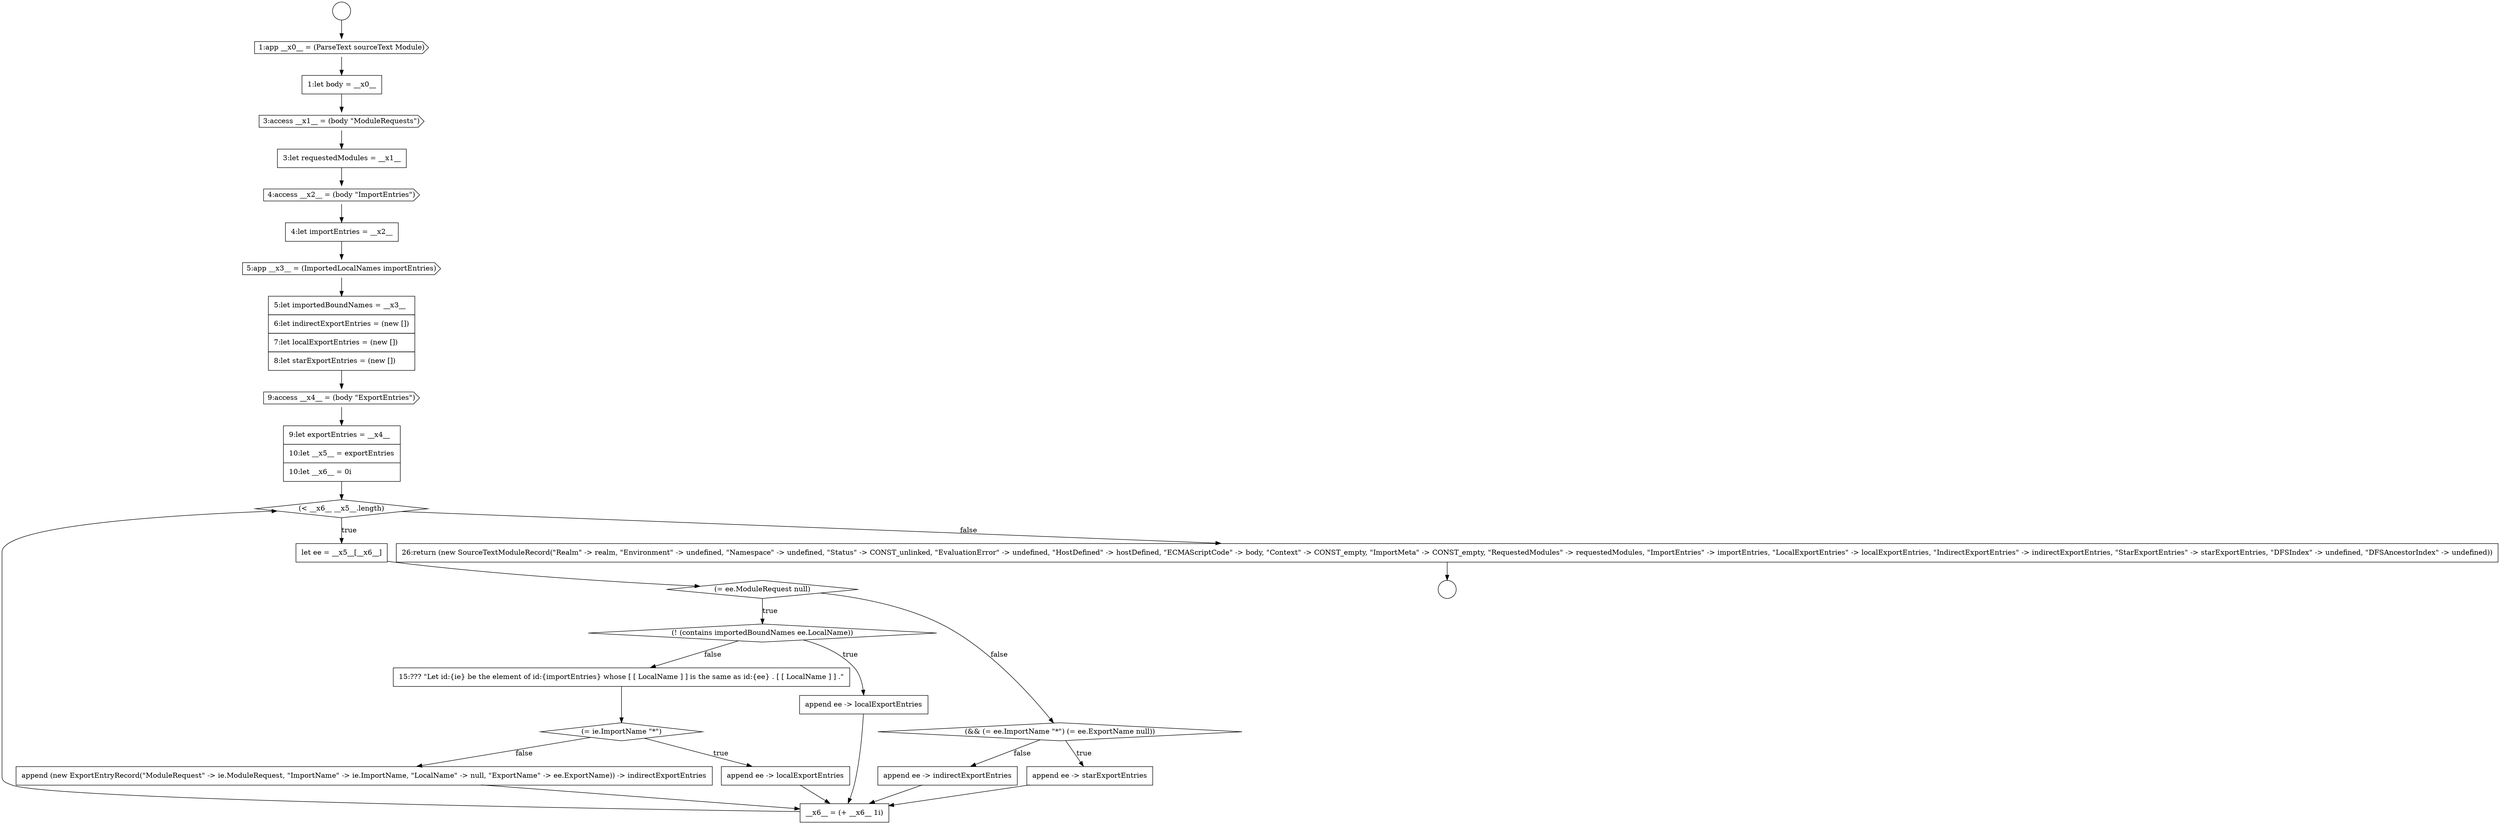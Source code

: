 digraph {
  node10917 [shape=none, margin=0, label=<<font color="black">
    <table border="0" cellborder="1" cellspacing="0" cellpadding="10">
      <tr><td align="left">3:let requestedModules = __x1__</td></tr>
    </table>
  </font>> color="black" fillcolor="white" style=filled]
  node10923 [shape=none, margin=0, label=<<font color="black">
    <table border="0" cellborder="1" cellspacing="0" cellpadding="10">
      <tr><td align="left">9:let exportEntries = __x4__</td></tr>
      <tr><td align="left">10:let __x5__ = exportEntries</td></tr>
      <tr><td align="left">10:let __x6__ = 0i</td></tr>
    </table>
  </font>> color="black" fillcolor="white" style=filled]
  node10935 [shape=none, margin=0, label=<<font color="black">
    <table border="0" cellborder="1" cellspacing="0" cellpadding="10">
      <tr><td align="left">append ee -&gt; indirectExportEntries</td></tr>
    </table>
  </font>> color="black" fillcolor="white" style=filled]
  node10922 [shape=cds, label=<<font color="black">9:access __x4__ = (body &quot;ExportEntries&quot;)</font>> color="black" fillcolor="white" style=filled]
  node10926 [shape=diamond, label=<<font color="black">(= ee.ModuleRequest null)</font>> color="black" fillcolor="white" style=filled]
  node10919 [shape=none, margin=0, label=<<font color="black">
    <table border="0" cellborder="1" cellspacing="0" cellpadding="10">
      <tr><td align="left">4:let importEntries = __x2__</td></tr>
    </table>
  </font>> color="black" fillcolor="white" style=filled]
  node10929 [shape=none, margin=0, label=<<font color="black">
    <table border="0" cellborder="1" cellspacing="0" cellpadding="10">
      <tr><td align="left">15:??? &quot;Let id:{ie} be the element of id:{importEntries} whose [ [ LocalName ] ] is the same as id:{ee} . [ [ LocalName ] ] .&quot;</td></tr>
    </table>
  </font>> color="black" fillcolor="white" style=filled]
  node10921 [shape=none, margin=0, label=<<font color="black">
    <table border="0" cellborder="1" cellspacing="0" cellpadding="10">
      <tr><td align="left">5:let importedBoundNames = __x3__</td></tr>
      <tr><td align="left">6:let indirectExportEntries = (new [])</td></tr>
      <tr><td align="left">7:let localExportEntries = (new [])</td></tr>
      <tr><td align="left">8:let starExportEntries = (new [])</td></tr>
    </table>
  </font>> color="black" fillcolor="white" style=filled]
  node10920 [shape=cds, label=<<font color="black">5:app __x3__ = (ImportedLocalNames importEntries)</font>> color="black" fillcolor="white" style=filled]
  node10915 [shape=none, margin=0, label=<<font color="black">
    <table border="0" cellborder="1" cellspacing="0" cellpadding="10">
      <tr><td align="left">1:let body = __x0__</td></tr>
    </table>
  </font>> color="black" fillcolor="white" style=filled]
  node10928 [shape=none, margin=0, label=<<font color="black">
    <table border="0" cellborder="1" cellspacing="0" cellpadding="10">
      <tr><td align="left">append ee -&gt; localExportEntries</td></tr>
    </table>
  </font>> color="black" fillcolor="white" style=filled]
  node10927 [shape=diamond, label=<<font color="black">(! (contains importedBoundNames ee.LocalName))</font>> color="black" fillcolor="white" style=filled]
  node10912 [shape=circle label=" " color="black" fillcolor="white" style=filled]
  node10913 [shape=circle label=" " color="black" fillcolor="white" style=filled]
  node10918 [shape=cds, label=<<font color="black">4:access __x2__ = (body &quot;ImportEntries&quot;)</font>> color="black" fillcolor="white" style=filled]
  node10932 [shape=none, margin=0, label=<<font color="black">
    <table border="0" cellborder="1" cellspacing="0" cellpadding="10">
      <tr><td align="left">append (new ExportEntryRecord(&quot;ModuleRequest&quot; -&gt; ie.ModuleRequest, &quot;ImportName&quot; -&gt; ie.ImportName, &quot;LocalName&quot; -&gt; null, &quot;ExportName&quot; -&gt; ee.ExportName)) -&gt; indirectExportEntries</td></tr>
    </table>
  </font>> color="black" fillcolor="white" style=filled]
  node10933 [shape=diamond, label=<<font color="black">(&amp;&amp; (= ee.ImportName &quot;*&quot;) (= ee.ExportName null))</font>> color="black" fillcolor="white" style=filled]
  node10914 [shape=cds, label=<<font color="black">1:app __x0__ = (ParseText sourceText Module)</font>> color="black" fillcolor="white" style=filled]
  node10936 [shape=none, margin=0, label=<<font color="black">
    <table border="0" cellborder="1" cellspacing="0" cellpadding="10">
      <tr><td align="left">__x6__ = (+ __x6__ 1i)</td></tr>
    </table>
  </font>> color="black" fillcolor="white" style=filled]
  node10925 [shape=none, margin=0, label=<<font color="black">
    <table border="0" cellborder="1" cellspacing="0" cellpadding="10">
      <tr><td align="left">let ee = __x5__[__x6__]</td></tr>
    </table>
  </font>> color="black" fillcolor="white" style=filled]
  node10930 [shape=diamond, label=<<font color="black">(= ie.ImportName &quot;*&quot;)</font>> color="black" fillcolor="white" style=filled]
  node10937 [shape=none, margin=0, label=<<font color="black">
    <table border="0" cellborder="1" cellspacing="0" cellpadding="10">
      <tr><td align="left">26:return (new SourceTextModuleRecord(&quot;Realm&quot; -&gt; realm, &quot;Environment&quot; -&gt; undefined, &quot;Namespace&quot; -&gt; undefined, &quot;Status&quot; -&gt; CONST_unlinked, &quot;EvaluationError&quot; -&gt; undefined, &quot;HostDefined&quot; -&gt; hostDefined, &quot;ECMAScriptCode&quot; -&gt; body, &quot;Context&quot; -&gt; CONST_empty, &quot;ImportMeta&quot; -&gt; CONST_empty, &quot;RequestedModules&quot; -&gt; requestedModules, &quot;ImportEntries&quot; -&gt; importEntries, &quot;LocalExportEntries&quot; -&gt; localExportEntries, &quot;IndirectExportEntries&quot; -&gt; indirectExportEntries, &quot;StarExportEntries&quot; -&gt; starExportEntries, &quot;DFSIndex&quot; -&gt; undefined, &quot;DFSAncestorIndex&quot; -&gt; undefined))</td></tr>
    </table>
  </font>> color="black" fillcolor="white" style=filled]
  node10924 [shape=diamond, label=<<font color="black">(&lt; __x6__ __x5__.length)</font>> color="black" fillcolor="white" style=filled]
  node10931 [shape=none, margin=0, label=<<font color="black">
    <table border="0" cellborder="1" cellspacing="0" cellpadding="10">
      <tr><td align="left">append ee -&gt; localExportEntries</td></tr>
    </table>
  </font>> color="black" fillcolor="white" style=filled]
  node10934 [shape=none, margin=0, label=<<font color="black">
    <table border="0" cellborder="1" cellspacing="0" cellpadding="10">
      <tr><td align="left">append ee -&gt; starExportEntries</td></tr>
    </table>
  </font>> color="black" fillcolor="white" style=filled]
  node10916 [shape=cds, label=<<font color="black">3:access __x1__ = (body &quot;ModuleRequests&quot;)</font>> color="black" fillcolor="white" style=filled]
  node10934 -> node10936 [ color="black"]
  node10921 -> node10922 [ color="black"]
  node10925 -> node10926 [ color="black"]
  node10930 -> node10931 [label=<<font color="black">true</font>> color="black"]
  node10930 -> node10932 [label=<<font color="black">false</font>> color="black"]
  node10937 -> node10913 [ color="black"]
  node10935 -> node10936 [ color="black"]
  node10918 -> node10919 [ color="black"]
  node10926 -> node10927 [label=<<font color="black">true</font>> color="black"]
  node10926 -> node10933 [label=<<font color="black">false</font>> color="black"]
  node10915 -> node10916 [ color="black"]
  node10933 -> node10934 [label=<<font color="black">true</font>> color="black"]
  node10933 -> node10935 [label=<<font color="black">false</font>> color="black"]
  node10924 -> node10925 [label=<<font color="black">true</font>> color="black"]
  node10924 -> node10937 [label=<<font color="black">false</font>> color="black"]
  node10928 -> node10936 [ color="black"]
  node10923 -> node10924 [ color="black"]
  node10922 -> node10923 [ color="black"]
  node10917 -> node10918 [ color="black"]
  node10912 -> node10914 [ color="black"]
  node10920 -> node10921 [ color="black"]
  node10919 -> node10920 [ color="black"]
  node10927 -> node10928 [label=<<font color="black">true</font>> color="black"]
  node10927 -> node10929 [label=<<font color="black">false</font>> color="black"]
  node10914 -> node10915 [ color="black"]
  node10931 -> node10936 [ color="black"]
  node10916 -> node10917 [ color="black"]
  node10936 -> node10924 [ color="black"]
  node10932 -> node10936 [ color="black"]
  node10929 -> node10930 [ color="black"]
}
